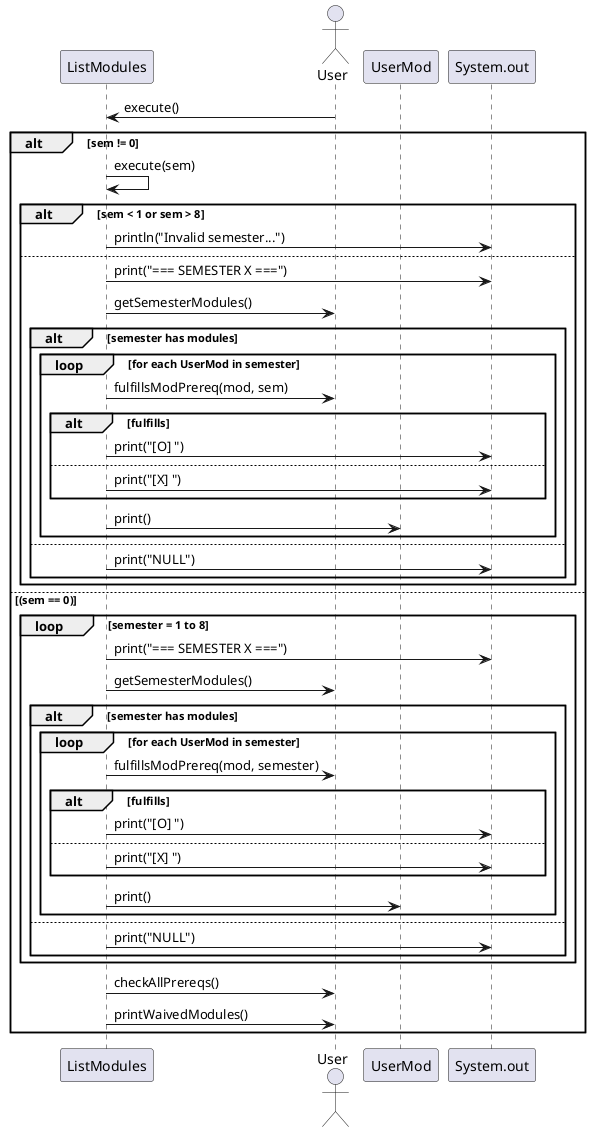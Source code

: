 @startuml
actor User
participant "ListModules" as ListModules
participant "User"
participant "UserMod"
participant "System.out" as Console

User -> ListModules : execute()

alt sem != 0
    ListModules -> ListModules : execute(sem)

    alt sem < 1 or sem > 8
        ListModules -> Console : println("Invalid semester...")
    else
        ListModules -> Console : print("=== SEMESTER X ===")
        ListModules -> User : getSemesterModules()
        alt semester has modules
            loop for each UserMod in semester
                ListModules -> User : fulfillsModPrereq(mod, sem)
                alt fulfills
                    ListModules -> Console : print("[O] ")
                else
                    ListModules -> Console : print("[X] ")
                end
                ListModules -> UserMod : print()
            end
        else
            ListModules -> Console : print("NULL")
        end
    end

else (sem == 0)
    loop semester = 1 to 8
        ListModules -> Console : print("=== SEMESTER X ===")
        ListModules -> User : getSemesterModules()
        alt semester has modules
            loop for each UserMod in semester
                ListModules -> User : fulfillsModPrereq(mod, semester)
                alt fulfills
                    ListModules -> Console : print("[O] ")
                else
                    ListModules -> Console : print("[X] ")
                end
                ListModules -> UserMod : print()
            end
        else
            ListModules -> Console : print("NULL")
        end
    end

    ListModules -> User : checkAllPrereqs()
    ListModules -> User : printWaivedModules()
end

@enduml
